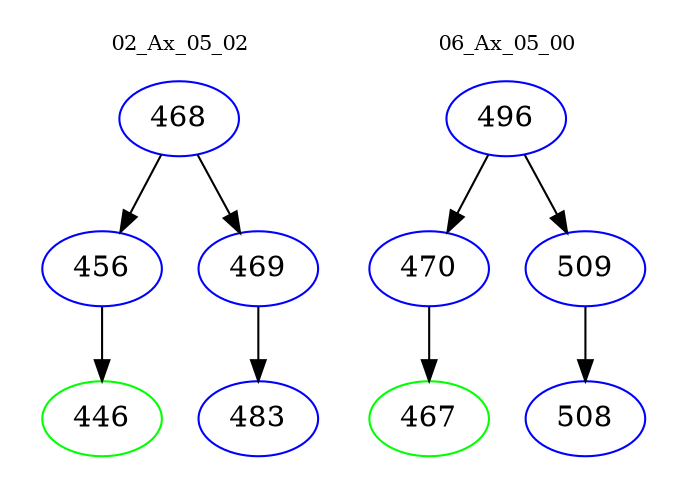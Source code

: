 digraph{
subgraph cluster_0 {
color = white
label = "02_Ax_05_02";
fontsize=10;
T0_468 [label="468", color="blue"]
T0_468 -> T0_456 [color="black"]
T0_456 [label="456", color="blue"]
T0_456 -> T0_446 [color="black"]
T0_446 [label="446", color="green"]
T0_468 -> T0_469 [color="black"]
T0_469 [label="469", color="blue"]
T0_469 -> T0_483 [color="black"]
T0_483 [label="483", color="blue"]
}
subgraph cluster_1 {
color = white
label = "06_Ax_05_00";
fontsize=10;
T1_496 [label="496", color="blue"]
T1_496 -> T1_470 [color="black"]
T1_470 [label="470", color="blue"]
T1_470 -> T1_467 [color="black"]
T1_467 [label="467", color="green"]
T1_496 -> T1_509 [color="black"]
T1_509 [label="509", color="blue"]
T1_509 -> T1_508 [color="black"]
T1_508 [label="508", color="blue"]
}
}
